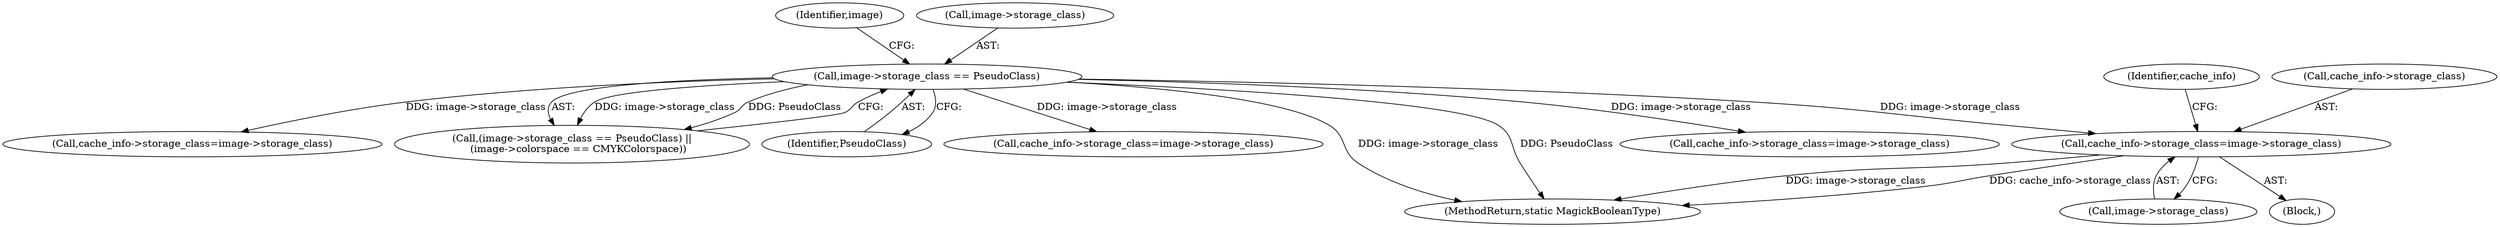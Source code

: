 digraph "0_ImageMagick_4e81ce8b07219c69a9aeccb0f7f7b927ca6db74c_0@pointer" {
"1000357" [label="(Call,cache_info->storage_class=image->storage_class)"];
"1000264" [label="(Call,image->storage_class == PseudoClass)"];
"1000584" [label="(Call,cache_info->storage_class=image->storage_class)"];
"1000366" [label="(Identifier,cache_info)"];
"1000264" [label="(Call,image->storage_class == PseudoClass)"];
"1000271" [label="(Identifier,image)"];
"1000268" [label="(Identifier,PseudoClass)"];
"1000876" [label="(Call,cache_info->storage_class=image->storage_class)"];
"1000356" [label="(Block,)"];
"1000361" [label="(Call,image->storage_class)"];
"1000263" [label="(Call,(image->storage_class == PseudoClass) ||\n    (image->colorspace == CMYKColorspace))"];
"1000666" [label="(Call,cache_info->storage_class=image->storage_class)"];
"1000357" [label="(Call,cache_info->storage_class=image->storage_class)"];
"1001191" [label="(MethodReturn,static MagickBooleanType)"];
"1000265" [label="(Call,image->storage_class)"];
"1000358" [label="(Call,cache_info->storage_class)"];
"1000357" -> "1000356"  [label="AST: "];
"1000357" -> "1000361"  [label="CFG: "];
"1000358" -> "1000357"  [label="AST: "];
"1000361" -> "1000357"  [label="AST: "];
"1000366" -> "1000357"  [label="CFG: "];
"1000357" -> "1001191"  [label="DDG: image->storage_class"];
"1000357" -> "1001191"  [label="DDG: cache_info->storage_class"];
"1000264" -> "1000357"  [label="DDG: image->storage_class"];
"1000264" -> "1000263"  [label="AST: "];
"1000264" -> "1000268"  [label="CFG: "];
"1000265" -> "1000264"  [label="AST: "];
"1000268" -> "1000264"  [label="AST: "];
"1000271" -> "1000264"  [label="CFG: "];
"1000263" -> "1000264"  [label="CFG: "];
"1000264" -> "1001191"  [label="DDG: image->storage_class"];
"1000264" -> "1001191"  [label="DDG: PseudoClass"];
"1000264" -> "1000263"  [label="DDG: image->storage_class"];
"1000264" -> "1000263"  [label="DDG: PseudoClass"];
"1000264" -> "1000584"  [label="DDG: image->storage_class"];
"1000264" -> "1000666"  [label="DDG: image->storage_class"];
"1000264" -> "1000876"  [label="DDG: image->storage_class"];
}

